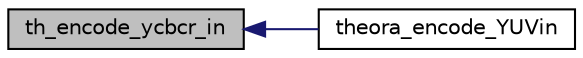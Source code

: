 digraph "th_encode_ycbcr_in"
{
  edge [fontname="Helvetica",fontsize="10",labelfontname="Helvetica",labelfontsize="10"];
  node [fontname="Helvetica",fontsize="10",shape=record];
  rankdir="LR";
  Node1 [label="th_encode_ycbcr_in",height=0.2,width=0.4,color="black", fillcolor="grey75", style="filled", fontcolor="black"];
  Node1 -> Node2 [dir="back",color="midnightblue",fontsize="10",style="solid",fontname="Helvetica"];
  Node2 [label="theora_encode_YUVin",height=0.2,width=0.4,color="black", fillcolor="white", style="filled",URL="$group__oldfuncs.html#gac0d33d896ca70cedfc94c5986d947078"];
}

